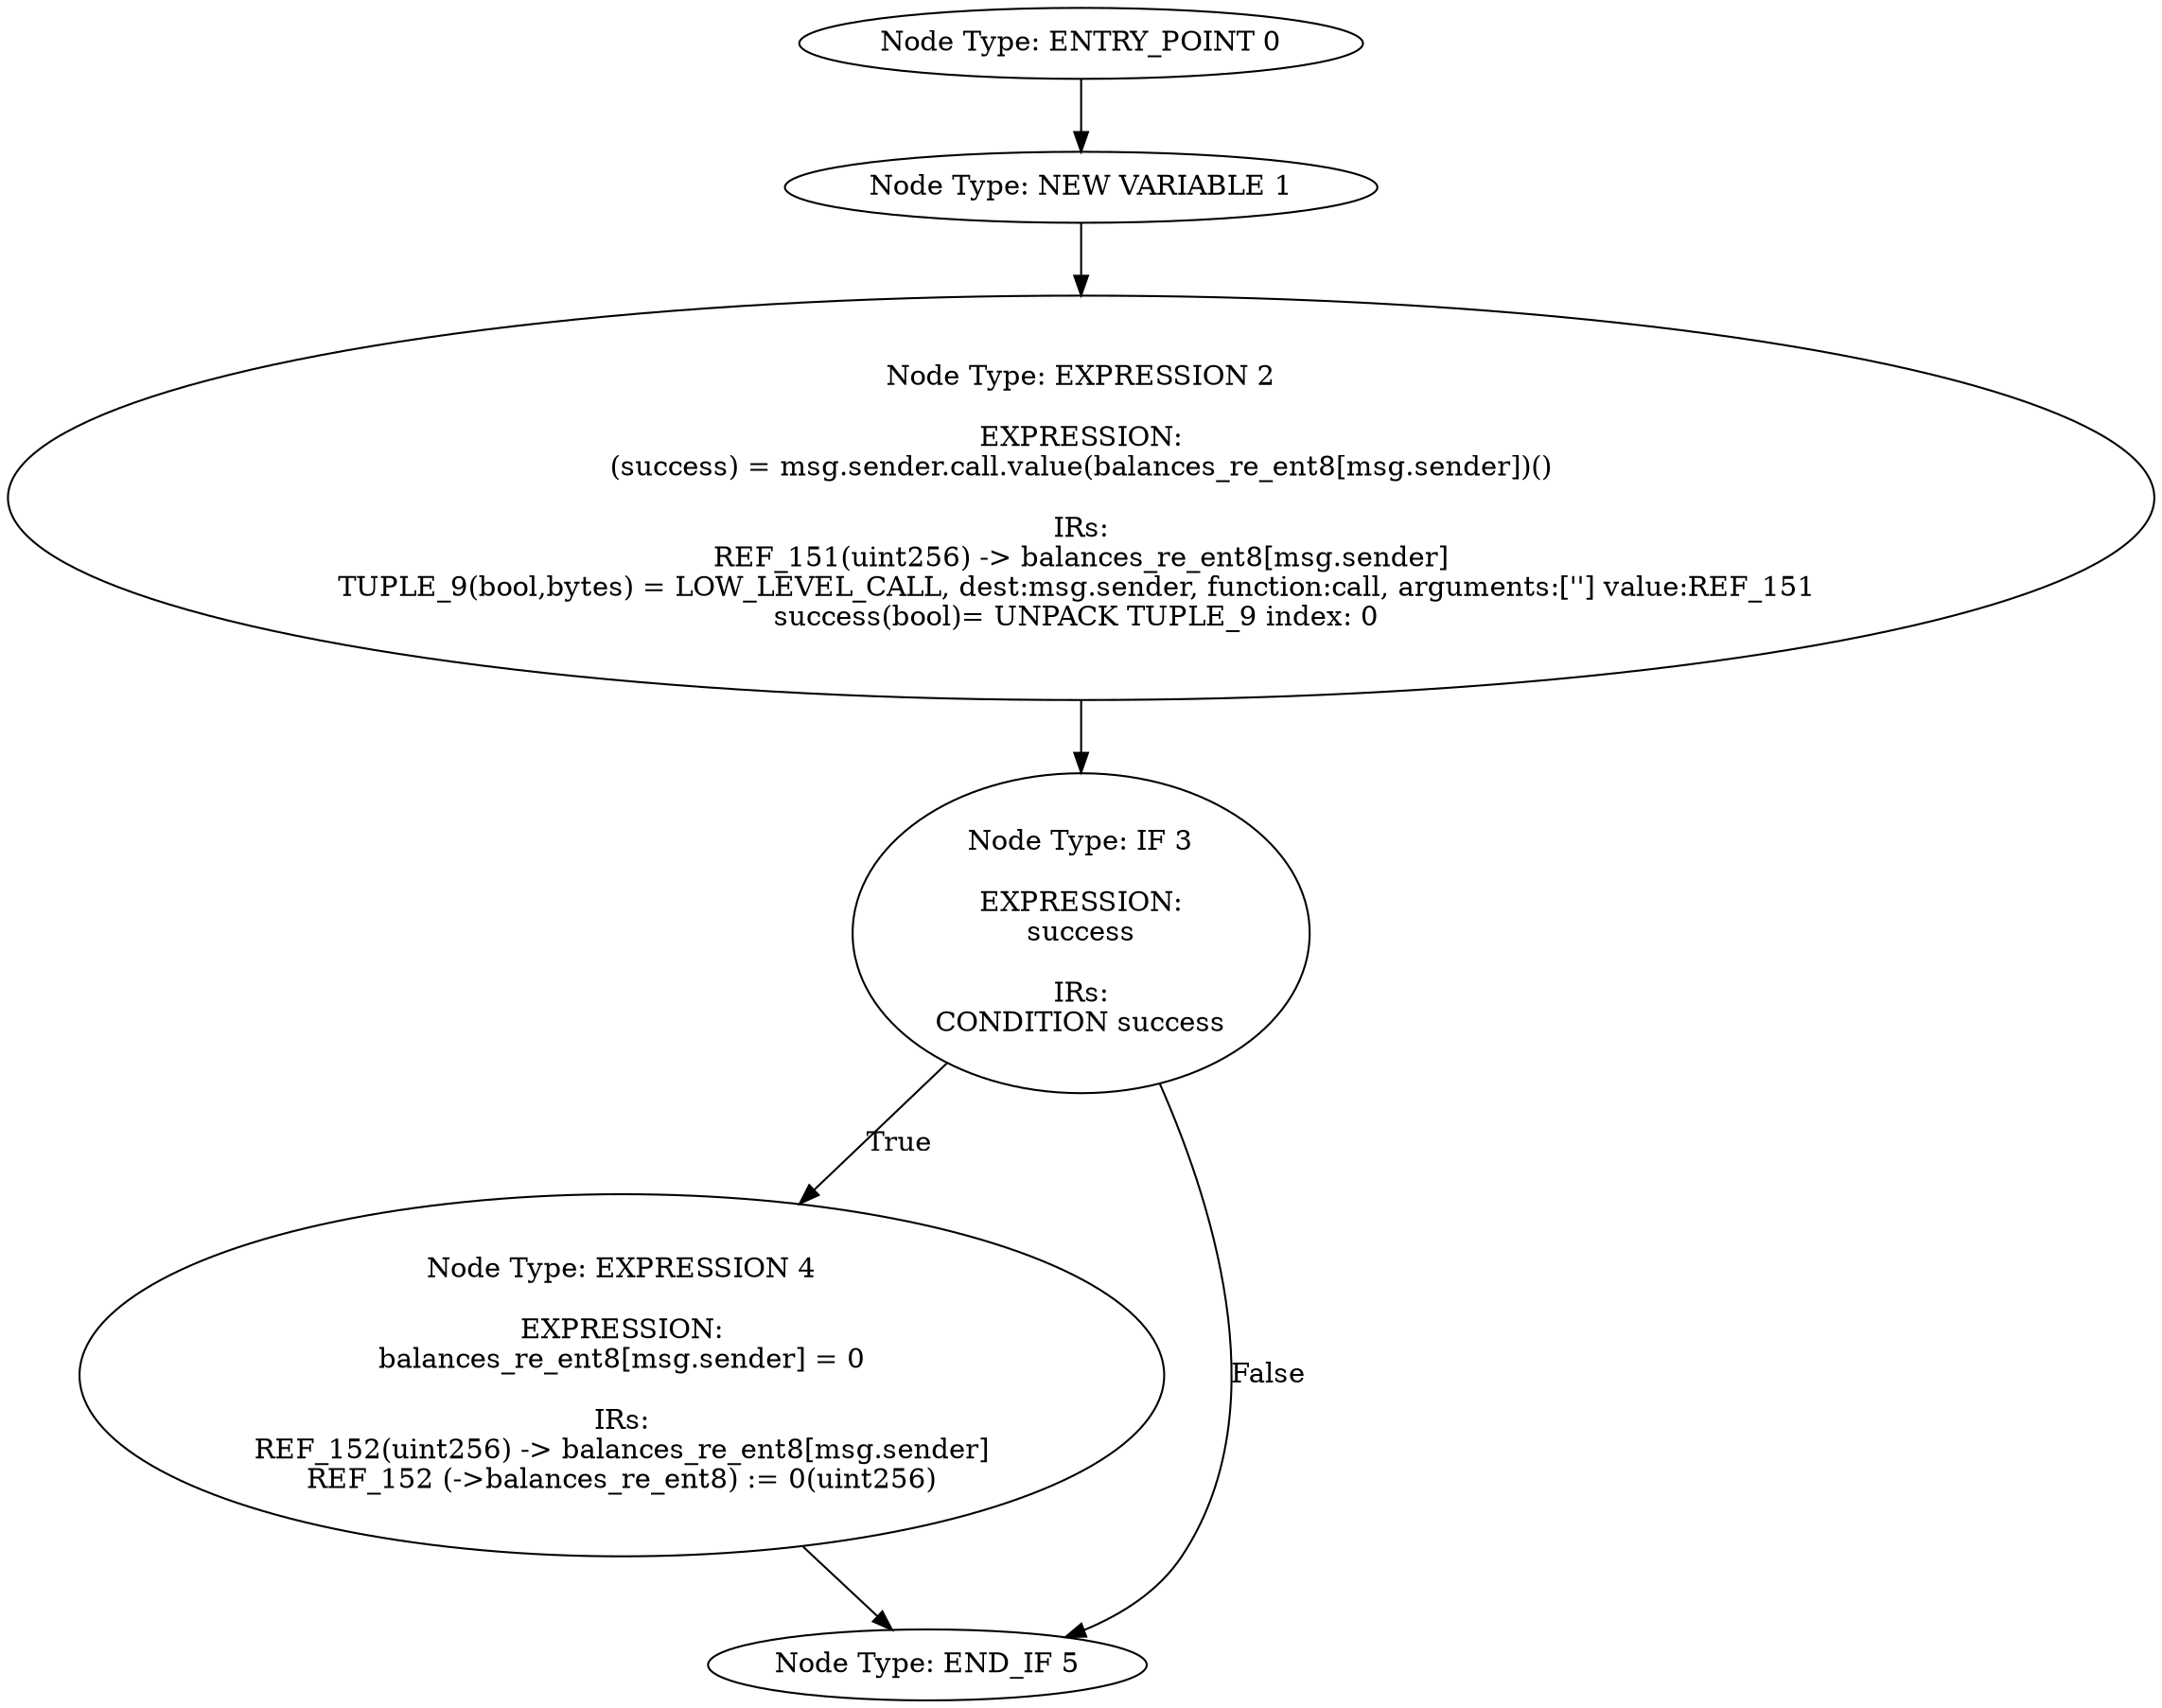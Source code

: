 digraph{
0[label="Node Type: ENTRY_POINT 0
"];
0->1;
1[label="Node Type: NEW VARIABLE 1
"];
1->2;
2[label="Node Type: EXPRESSION 2

EXPRESSION:
(success) = msg.sender.call.value(balances_re_ent8[msg.sender])()

IRs:
REF_151(uint256) -> balances_re_ent8[msg.sender]
TUPLE_9(bool,bytes) = LOW_LEVEL_CALL, dest:msg.sender, function:call, arguments:[''] value:REF_151 
success(bool)= UNPACK TUPLE_9 index: 0 "];
2->3;
3[label="Node Type: IF 3

EXPRESSION:
success

IRs:
CONDITION success"];
3->4[label="True"];
3->5[label="False"];
4[label="Node Type: EXPRESSION 4

EXPRESSION:
balances_re_ent8[msg.sender] = 0

IRs:
REF_152(uint256) -> balances_re_ent8[msg.sender]
REF_152 (->balances_re_ent8) := 0(uint256)"];
4->5;
5[label="Node Type: END_IF 5
"];
}

